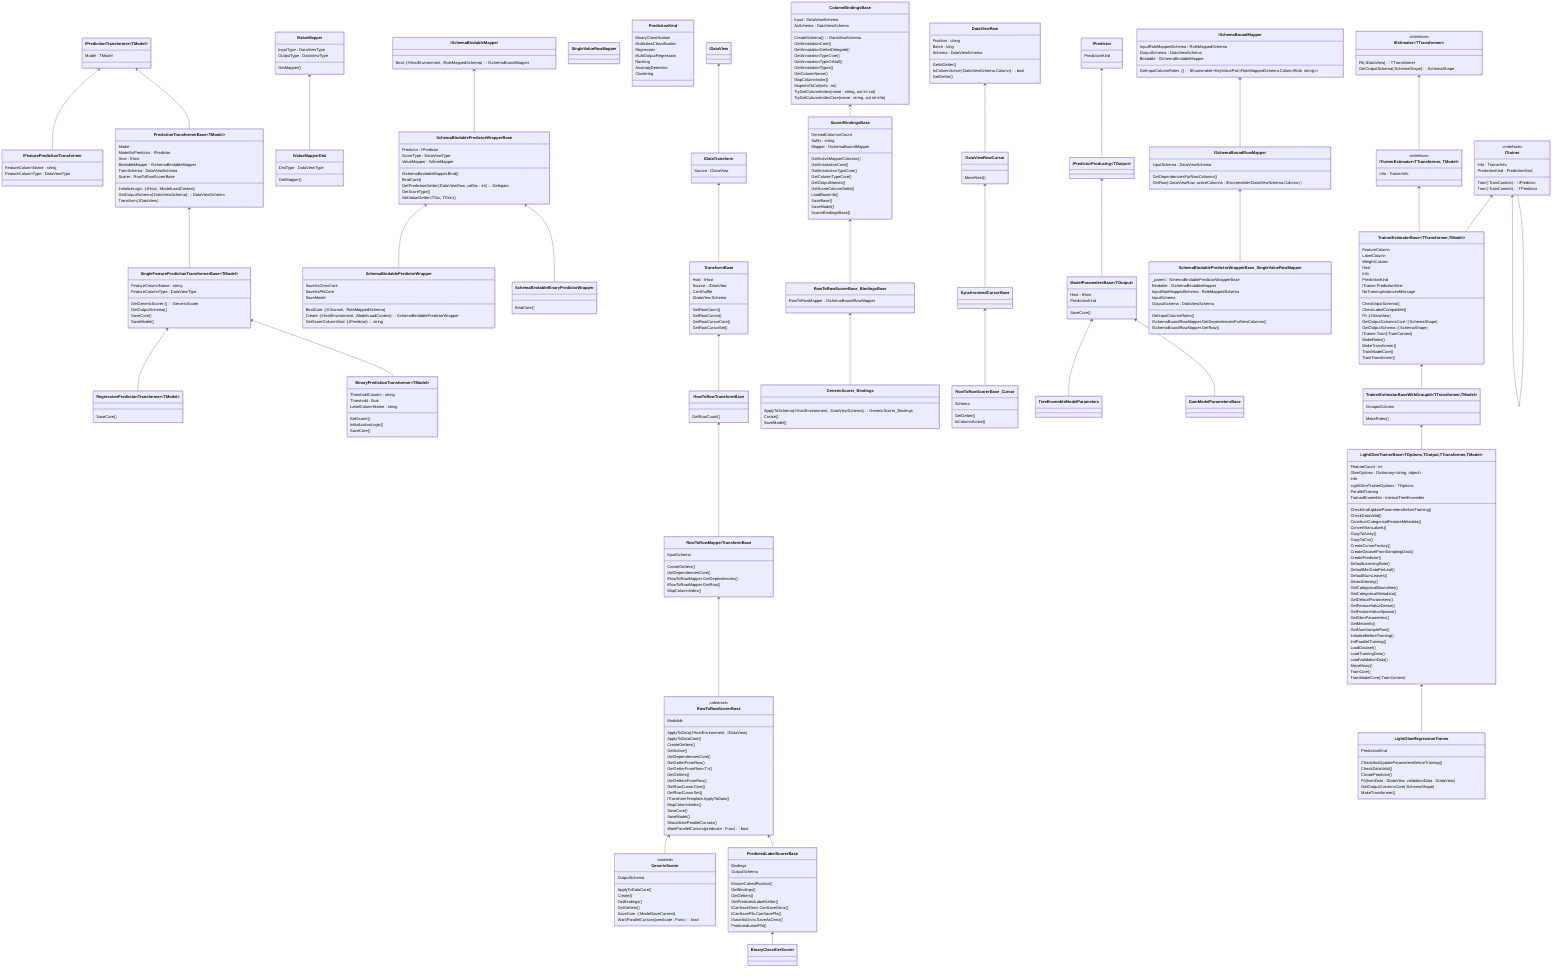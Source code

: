 classDiagram 

    class IPredictionTransformer~TModel~ {
      Model : TModel
    }
    
    class IFeaturePredictionTransformer {
        FeatureColumnName : string
        FeatureColumnType : DataViewType
    }

    IPredictionTransformer~TModel~ <-- IFeaturePredictionTransformer

    class PredictionTransformerBase~TModel~ {
        Model 
        ModelAsPredictor : IPredictor
        Host : IHost
        BindableMapper : ISchemaBindableMapper
        TrainSchema : DataViewSchema
        Scorer : RowToRowScorerBase
        InitializeLogic : (:IHost, :ModelLoadContext)
        GetOutputSchema(:DataViewSchema) : DataViewSchema
        Transform( :IDataView )
    }
    class SingleFeaturePredictionTransformerBase~TModel~ {
        FeatureColumnName : string
        FeatureColumnType : DataViewType
        GetGenericScorer: () : GenericScorer
        GetOutputSchema()
        SaveCore()
        SaveModel()
    }
    class RegressionPredictionTransformer~TModel~ {
        SaveCore()
    }
    class BinaryPredictionTransformer~TModel~ {
        ThresholdColumn : string
        Threshold : float
        LabelColumnName : string
        SetScorer() 
        InitializationLogic()
        SaveCore()
    }

    IPredictionTransformer~TModel~ <-- PredictionTransformerBase  
    PredictionTransformerBase <-- SingleFeaturePredictionTransformerBase~TModel~
    SingleFeaturePredictionTransformerBase~TModel~ <-- RegressionPredictionTransformer~TModel~
    SingleFeaturePredictionTransformerBase~TModel~ <-- BinaryPredictionTransformer~TModel~

    class IValueMapper {
        InputType : DataViewType
        OutputType : DataViewType
        GetMapper()
    }
    class IValueMapperDist {
        DistType : DataViewType
        GetMapper()
    }
    IValueMapper <-- IValueMapperDist

    class ISchemaBindableMapper {
      Bind : (:IHostEnvironment, :RoleMappedSchema) : ISchemaBoundMapper
    }
    class SchemaBindablePredictorWrapperBase {
    Predictor : IPredictor
    ScoreType : DataViewType
    ValueMapper : IValueMapper
    ISchemaBindableMapper.Bind()
    BindCore()
    GetPredictionGetter(:DataViewRow, colSrc : int) : Delegate
    GetScoreType()
    GetValueGetter~TSrc, TDst~()
    }
    class SchemaBindablePredictorWrapper {
    BindCore : (:IChannel, :RoleMappedSchema)
    Create : (:HostEnvironment, :ModelLoadContext) : SchemaBindablePredictorWrapper
    GetScoreColumnKind : (:IPredictor) : string
    SaveAsOnnxCore
    SaveAsPfaCore
    SaveModel    
    }
    class SchemaBindableBinaryPredictorWrapper {
        BindCore()
    }
    ISchemaBindableMapper <-- SchemaBindablePredictorWrapperBase
    SchemaBindablePredictorWrapperBase <-- SchemaBindableBinaryPredictorWrapper 
    SchemaBindablePredictorWrapperBase <-- SchemaBindablePredictorWrapper 

    class SingleValueRowMapper

    class PredictionKind {
    BinaryClassification
    MulticlassClassification
    Regression
    MultiOutputRegression
    Ranking
    AnomalyDetection
    Clustering
    }

    %% The transform tree

    class IDataView
    class IDataTransform {
      Source : IDataView
    }
    class TransformBase {
        Host : IHost 
        Source : IDataView
        CanShuffle
        IDataView.Schema
        GetRowCount()
        GetRowCursor()
        GetRowCursorCore()
        GetRowCursorSet()
    }
    class RowToRowTransformBase {
      GetRowCount()
    }
    class RowToRowMapperTransformBase {
      InputSchema
      CreateGetters()
      GetDependenciesCore()
      IRowToRowMapper.GetDependencies()
      IRowToRowMapper.GetRow()
      MapColumnIndex()
    }       
    class RowToRowScorerBase {
      Bindable
      ApplyToData (:IHostEnvironment, :IDataView)
      ApplyToDataCore()
      CreateGetters()
      GetActive()
      GetDependenciesCore()
      GetGetterFromRow()
      GetGetterFromRow~T~()
      GetGetters()
      GetGettersFromRow()
      GetRowCursorCore()
      GetRowCursorSet()
      ITransformTemplate.ApplyToData()
      MapColumnIndex()
      SaveCore()
      SaveModel()
      ShouldUseParallelCursors()
      WantParallelCursors(predicate : Func<int, bool>) : bool
    }
    <<abstract>> RowToRowScorerBase

    class GenericScorer {
      OutputSchema
      ApplyToDataCore()
      Create()
      GetBindings()
      GetGetters()
      SaveCore : (:ModelSaveContext)
      WantParallelCursors(predicate : Func<int, bool>) : bool
    }
    <<sealed>> GenericScorer
    
    class BinaryClassifierScorer
    class PredictedLabelScorerBase {
        Bindings
        OutputSchema
        EnsureCahedPosition()
        GetBindings()
        GetGetters()
        GetPredictedLabelGetter()
        ICanSaveOnnx.CanSaveOnnx()
        ICanSavePfa.CanSavePfa()
        ISaveAsOnnx.SaveAsOnnx()
        PredictedLabelPfa()
    }
    IDataView <-- IDataTransform
    IDataTransform <-- TransformBase
    TransformBase <-- RowToRowTransformBase
    RowToRowTransformBase <-- RowToRowMapperTransformBase 
    RowToRowMapperTransformBase <-- RowToRowScorerBase
    RowToRowScorerBase <-- GenericScorer
    PredictedLabelScorerBase <-- BinaryClassifierScorer
    RowToRowScorerBase <-- PredictedLabelScorerBase

    class BinaryClassifierScorer
    class PredictedLabelScorerBase

    class GenericScorer_Bindings {
      ApplyToSchema(:IHostEnvironment, :DataViewSchema) : GenericScorer_Bindings 
      Create()
      SaveModel()
    }
    class RowToRowScorerBase_BindingsBase {
      RowToRowMapper : ISchemaBoundRowMapper
    }
    class ScorerBindingsBase {
      DerivedColumnnCount
      Suffix : string
      Mapper : ISchemaBoundMapper
      GetActiveMapperColumns()
      GetAnnotationCore()
      GetAnnotationTypeCore()
      GetColumnTypeCore()
      GetOutputNames()
      GetScoreColumnSetId()
      LoadBaseInfo()
      SaveBase()
      SaveModel()
      ScorerBindingsBase()
    }
    class ColumnBindingsBase {
      Input : DataViewSchema
      AsSchema : DataViewSchema
      CreateSchema() : DataViewSchema
      GetAnnotationCore()
      GetAnnotationGetterDelegate()
      GetAnnotationTypeCore()
      GetAnnotationTypeOrNull()
      GetAnnotationTypes()
      GetColumnName()
      MapColumnIndex()
      MapInfoToCol(iinfo : int)
      TryGetColumnIndex(name : string, out int col)
      TryGetColumnIndexCore(name : string, out int info)
    }
    RowToRowScorerBase_BindingsBase <-- GenericScorer_Bindings
    ScorerBindingsBase <-- RowToRowScorerBase_BindingsBase
    ColumnBindingsBase <-- ScorerBindingsBase

    class DataViewRow {
      Position : ulong
      Batch : long
      Schema : DataViewSchema
      GetIdGetter()
      IsColumnActive(:DataViewSchema.Column) : bool
      GetGetter()
    }
    class DataViewRowCursor {
      MoveNext()
    }
    class SynchronizedCursorBase
    class RowToRowScorerBase_Cursor {
      Schema
      GetGetter()
      IsColumnActive()
    }
    DataViewRow <-- DataViewRowCursor
    DataViewRowCursor <-- SynchronizedCursorBase
    SynchronizedCursorBase <-- RowToRowScorerBase_Cursor

    class IPredictor {
        PredictionKind
    }
    class IPredictorProducing~TOutput~
    class ModelParametersBase~TOutput~ {
        Host : IHost 
        PredictionKind
        SaveCore()
    }
    class TreeEnsembleModelParameters
    class GamModelParametersBase
    IPredictor <-- IPredictorProducing
    IPredictorProducing <-- ModelParametersBase 
    ModelParametersBase <-- TreeEnsembleModelParameters
    ModelParametersBase <-- GamModelParametersBase

    class ISchemaBoundMapper {
      InputRoleMappedSchema : RoleMappedSchema
      OutputSchema : DataViewSchema
      Bindable : ISchemaBindableMapper
      GetInputColumnRoles : () : IEnumerable~KeyValuePair~RoleMappedSchema.ColumnRole, string~~
    }
    class ISchemaBoundRowMapper {
        InputSchema : DataViewSchema
        GetDependenciesForNewColumns()
        GetRow(:DataViewRow, activeColumns : IEnumerable~DataViewSchema.Column~)
    }
    class SchemaBindablePredictorWrapperBase_SingleValueRowMapper {
        _parent : SchemaBindablePredictorWrapperBase
        Bindable : ISchemaBindableMapper
        InputRoleMappedSchema : RoleMappedSchema
        InputSchema
        OutputSchema : DataViewSchema
        GetInputColumnRoles()
        ISchemaBoundRowMapper.GetDependenciesForNewColumns()
        ISchemaBoundRowMapper.GetRow()
    }
    ISchemaBoundMapper <-- ISchemaBoundRowMapper
    ISchemaBoundRowMapper <-- SchemaBindablePredictorWrapperBase_SingleValueRowMapper

    class IEstimator~TTransformer~ {
      Fit(:IDataView) : TTransformer
      GetOutputSchema(:SchemaShape) : SchemaShape
    }
    <<interface>> IEstimator~TTransformer~

    class ITrainerEstimator~TTransformer, TModel~ {
      Info : TrainerInfo
    }
    <<interface>> ITrainerEstimator~TTransformer, TModel~
    IEstimator~TTransformer~ <-- ITrainerEstimator~TTransformer, TModel~

    class ITrainer {
      Info : TrainerInfo
      PredictionKind : PredictionKind
      Train(:TrainContext) : IPredictor
    }
    <<interface>> ITrainer

    class ITrainer~TPredictor~ {
      Train(:TrainContext) : TPredictor
    }
    <<interface>> ITrainer~TPredictor~ 
    ITrainer <-- ITrainer~TPredictor~ 

    class TrainerEstimatorBase~TTransformer,TModel~ {
      FeatureColumn
      LabelColumn
      WeightColumn
      Host
      Info
      PredictionKind
      ITrainer.PredictionKind
      NoTrainingInstancesMessage
      CheckInputSchema()
      CheckLabelCompatible()
      Fit : (:IDataView) 
      GetOutputColumnsCore : (:SchemaShape)
      GetOutputSchema : (:SchemaShape)
      ITrainer.Train(:TrainContext)
      MakeRoles()
      MakeTransformer()
      TrainModelCore()
      TrainTransformer()
    }
    ITrainerEstimator~TTransformer, TModel~ <-- TrainerEstimatorBase~TTransformer,TModel~
    ITrainer~TPredictor~ <-- TrainerEstimatorBase~TTransformer,TModel~

    class TrainerEstimatorBaseWithGroupId~TTransformer,TModel~ {
        GroupIdColumn
        MakeRoles()
    }
    TrainerEstimatorBase~TTransformer,TModel~  <-- TrainerEstimatorBaseWithGroupId~TTransformer,TModel~

    class LightGbmTrainerBase~TOptions,TOutput,TTransformer,TModel~ {
      FeatureCount : int
      GbmOptions : Dictionary~string, object~
      Info
      LightGbmTrainerOptions : TOptions
      ParallelTraining
      TrainedEnsemble : InternalTreeEnsemble
      CheckAndUpdateParametersBeforeTraining()
      CheckDataValid()
      ConstructCategoricalFeatureMetadata()
      ConvertNanLabels()
      CopyToArray()
      CopyToCsr()
      CreateCursorFactory()
      CreateDatasetFromSamplingData()
      CreatePredictor()
      DefaultLearningRate()
      DefaultMinDataPerLeaf()
      DefaultNumLeaves()
      DetectDensity()
      GetCategoricalBoundires()
      GetCategoricalMetadata()
      GetDefaultParameters()
      GetFeatureValueDense()
      GetFeatureValueSparse()
      GetGbmParameters()
      GetMetaInfo()
      GetNumSampleRow()
      InitializeBeforeTraining()
      InitParallelTraining()
      LoadDataset()
      LoadTrainingData()
      LoadValidationData()
      MoveMany()
      TrainCore()
      TrainModelCore(:TrainContext)
    }
    TrainerEstimatorBaseWithGroupId~TTransformer,TModel~ <-- LightGbmTrainerBase~TOptions,TOutput,TTransformer,TModel~

    class LightGbmRegressionTrainer {
      PredictionKind
      CheckAndUpdateParametersBeforeTraining()
      CheckDataValid()
      CreatePredictor()
      Fit(trainData : IDataView, validationData : IDataView)
      GetOutputColumnsCore(:SchemaShape)
      MakeTransformer()
    }
    LightGbmTrainerBase~TOptions,float,TTransformer,TModel~ <-- LightGbmRegressionTrainer